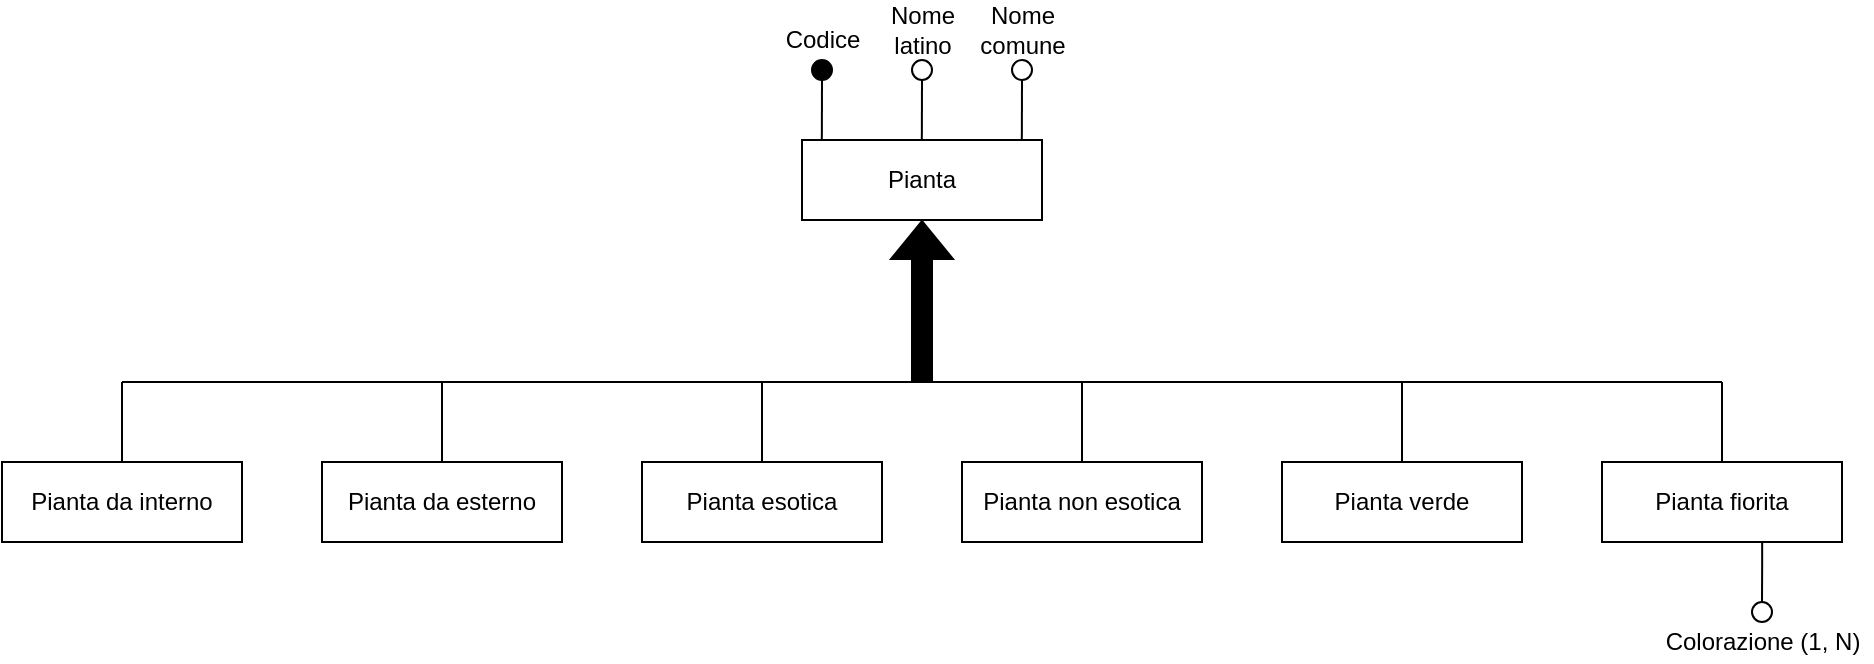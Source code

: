 <mxfile version="16.6.5" type="github">
  <diagram id="OOt__sHN3XqGk9rG32Si" name="Page-1">
    <mxGraphModel dx="494" dy="260" grid="1" gridSize="10" guides="1" tooltips="1" connect="1" arrows="1" fold="1" page="1" pageScale="1" pageWidth="1169" pageHeight="827" math="0" shadow="0">
      <root>
        <mxCell id="0" />
        <mxCell id="1" parent="0" />
        <mxCell id="oydj9UJ5Zy6RJ00jDEEg-1" value="Pianta da interno" style="rounded=0;whiteSpace=wrap;html=1;strokeWidth=1;perimeterSpacing=0;" parent="1" vertex="1">
          <mxGeometry x="120" y="280" width="120" height="40" as="geometry" />
        </mxCell>
        <mxCell id="oydj9UJ5Zy6RJ00jDEEg-2" value="Pianta da esterno" style="rounded=0;whiteSpace=wrap;html=1;strokeWidth=1;perimeterSpacing=0;" parent="1" vertex="1">
          <mxGeometry x="280" y="280" width="120" height="40" as="geometry" />
        </mxCell>
        <mxCell id="oydj9UJ5Zy6RJ00jDEEg-3" value="Pianta esotica" style="rounded=0;whiteSpace=wrap;html=1;strokeWidth=1;perimeterSpacing=0;" parent="1" vertex="1">
          <mxGeometry x="440" y="280" width="120" height="40" as="geometry" />
        </mxCell>
        <mxCell id="oydj9UJ5Zy6RJ00jDEEg-4" value="Pianta" style="rounded=0;whiteSpace=wrap;html=1;strokeWidth=1;perimeterSpacing=0;" parent="1" vertex="1">
          <mxGeometry x="520" y="119" width="120" height="40" as="geometry" />
        </mxCell>
        <mxCell id="oydj9UJ5Zy6RJ00jDEEg-5" value="Pianta non esotica" style="rounded=0;whiteSpace=wrap;html=1;strokeWidth=1;perimeterSpacing=0;" parent="1" vertex="1">
          <mxGeometry x="600" y="280" width="120" height="40" as="geometry" />
        </mxCell>
        <mxCell id="oydj9UJ5Zy6RJ00jDEEg-6" value="Pianta verde" style="rounded=0;whiteSpace=wrap;html=1;strokeWidth=1;perimeterSpacing=0;" parent="1" vertex="1">
          <mxGeometry x="760" y="280" width="120" height="40" as="geometry" />
        </mxCell>
        <mxCell id="oydj9UJ5Zy6RJ00jDEEg-7" value="Pianta fiorita" style="rounded=0;whiteSpace=wrap;html=1;strokeWidth=1;perimeterSpacing=0;" parent="1" vertex="1">
          <mxGeometry x="920" y="280" width="120" height="40" as="geometry" />
        </mxCell>
        <mxCell id="oydj9UJ5Zy6RJ00jDEEg-8" value="" style="endArrow=none;html=1;rounded=0;" parent="1" edge="1">
          <mxGeometry width="50" height="50" relative="1" as="geometry">
            <mxPoint x="180" y="240" as="sourcePoint" />
            <mxPoint x="980" y="240" as="targetPoint" />
          </mxGeometry>
        </mxCell>
        <mxCell id="oydj9UJ5Zy6RJ00jDEEg-11" value="" style="endArrow=none;html=1;rounded=0;exitX=0.5;exitY=0;exitDx=0;exitDy=0;" parent="1" source="oydj9UJ5Zy6RJ00jDEEg-7" edge="1">
          <mxGeometry width="50" height="50" relative="1" as="geometry">
            <mxPoint x="990" y="290" as="sourcePoint" />
            <mxPoint x="980" y="240" as="targetPoint" />
          </mxGeometry>
        </mxCell>
        <mxCell id="oydj9UJ5Zy6RJ00jDEEg-12" value="" style="endArrow=none;html=1;rounded=0;exitX=0.5;exitY=0;exitDx=0;exitDy=0;" parent="1" source="oydj9UJ5Zy6RJ00jDEEg-6" edge="1">
          <mxGeometry width="50" height="50" relative="1" as="geometry">
            <mxPoint x="800" y="290" as="sourcePoint" />
            <mxPoint x="820" y="240" as="targetPoint" />
          </mxGeometry>
        </mxCell>
        <mxCell id="oydj9UJ5Zy6RJ00jDEEg-13" value="" style="endArrow=none;html=1;rounded=0;exitX=0.5;exitY=0;exitDx=0;exitDy=0;" parent="1" source="oydj9UJ5Zy6RJ00jDEEg-5" edge="1">
          <mxGeometry width="50" height="50" relative="1" as="geometry">
            <mxPoint x="630" y="290" as="sourcePoint" />
            <mxPoint x="660" y="240" as="targetPoint" />
          </mxGeometry>
        </mxCell>
        <mxCell id="oydj9UJ5Zy6RJ00jDEEg-14" value="" style="endArrow=none;html=1;rounded=0;exitX=0.5;exitY=0;exitDx=0;exitDy=0;" parent="1" source="oydj9UJ5Zy6RJ00jDEEg-3" edge="1">
          <mxGeometry width="50" height="50" relative="1" as="geometry">
            <mxPoint x="470" y="290" as="sourcePoint" />
            <mxPoint x="500" y="240" as="targetPoint" />
          </mxGeometry>
        </mxCell>
        <mxCell id="oydj9UJ5Zy6RJ00jDEEg-15" value="" style="endArrow=none;html=1;rounded=0;exitX=0.5;exitY=0;exitDx=0;exitDy=0;" parent="1" source="oydj9UJ5Zy6RJ00jDEEg-2" edge="1">
          <mxGeometry width="50" height="50" relative="1" as="geometry">
            <mxPoint x="300" y="290" as="sourcePoint" />
            <mxPoint x="340" y="240" as="targetPoint" />
          </mxGeometry>
        </mxCell>
        <mxCell id="oydj9UJ5Zy6RJ00jDEEg-16" value="" style="endArrow=none;html=1;rounded=0;exitX=0.5;exitY=0;exitDx=0;exitDy=0;" parent="1" source="oydj9UJ5Zy6RJ00jDEEg-1" edge="1">
          <mxGeometry width="50" height="50" relative="1" as="geometry">
            <mxPoint x="180" y="290" as="sourcePoint" />
            <mxPoint x="180" y="240" as="targetPoint" />
          </mxGeometry>
        </mxCell>
        <mxCell id="oydj9UJ5Zy6RJ00jDEEg-17" value="" style="shape=flexArrow;endArrow=classic;html=1;rounded=0;fillColor=#000000;entryX=0.5;entryY=1;entryDx=0;entryDy=0;" parent="1" edge="1" target="oydj9UJ5Zy6RJ00jDEEg-4">
          <mxGeometry width="50" height="50" relative="1" as="geometry">
            <mxPoint x="580" y="240" as="sourcePoint" />
            <mxPoint x="580" y="170" as="targetPoint" />
          </mxGeometry>
        </mxCell>
        <mxCell id="oydj9UJ5Zy6RJ00jDEEg-18" value="" style="endArrow=none;html=1;rounded=0;fillColor=#000000;entryX=0.166;entryY=0;entryDx=0;entryDy=0;entryPerimeter=0;exitX=0.5;exitY=1;exitDx=0;exitDy=0;" parent="1" source="oydj9UJ5Zy6RJ00jDEEg-19" edge="1">
          <mxGeometry width="50" height="50" relative="1" as="geometry">
            <mxPoint x="530" y="99" as="sourcePoint" />
            <mxPoint x="529.92" y="119" as="targetPoint" />
          </mxGeometry>
        </mxCell>
        <mxCell id="oydj9UJ5Zy6RJ00jDEEg-19" value="" style="ellipse;whiteSpace=wrap;html=1;aspect=fixed;strokeWidth=1;fillColor=#000000;" parent="1" vertex="1">
          <mxGeometry x="525" y="79" width="10" height="10" as="geometry" />
        </mxCell>
        <mxCell id="oydj9UJ5Zy6RJ00jDEEg-20" value="Codice" style="text;html=1;align=center;verticalAlign=middle;resizable=0;points=[];autosize=1;strokeColor=none;fillColor=none;" parent="1" vertex="1">
          <mxGeometry x="505" y="59" width="50" height="20" as="geometry" />
        </mxCell>
        <mxCell id="oydj9UJ5Zy6RJ00jDEEg-23" value="" style="endArrow=none;html=1;rounded=0;fillColor=#000000;entryX=0.166;entryY=0;entryDx=0;entryDy=0;entryPerimeter=0;exitX=0.5;exitY=1;exitDx=0;exitDy=0;" parent="1" source="oydj9UJ5Zy6RJ00jDEEg-24" edge="1">
          <mxGeometry width="50" height="50" relative="1" as="geometry">
            <mxPoint x="580" y="99" as="sourcePoint" />
            <mxPoint x="579.92" y="119" as="targetPoint" />
          </mxGeometry>
        </mxCell>
        <mxCell id="oydj9UJ5Zy6RJ00jDEEg-24" value="" style="ellipse;whiteSpace=wrap;html=1;aspect=fixed;strokeWidth=1;fillColor=none;" parent="1" vertex="1">
          <mxGeometry x="575" y="79" width="10" height="10" as="geometry" />
        </mxCell>
        <mxCell id="oydj9UJ5Zy6RJ00jDEEg-25" value="Nome &lt;br&gt;latino" style="text;html=1;align=center;verticalAlign=middle;resizable=0;points=[];autosize=1;strokeColor=none;fillColor=none;" parent="1" vertex="1">
          <mxGeometry x="555" y="49" width="50" height="30" as="geometry" />
        </mxCell>
        <mxCell id="oydj9UJ5Zy6RJ00jDEEg-26" value="" style="endArrow=none;html=1;rounded=0;fillColor=#000000;entryX=0.166;entryY=0;entryDx=0;entryDy=0;entryPerimeter=0;exitX=0.5;exitY=1;exitDx=0;exitDy=0;" parent="1" source="oydj9UJ5Zy6RJ00jDEEg-27" edge="1">
          <mxGeometry width="50" height="50" relative="1" as="geometry">
            <mxPoint x="630" y="99" as="sourcePoint" />
            <mxPoint x="629.92" y="119" as="targetPoint" />
          </mxGeometry>
        </mxCell>
        <mxCell id="oydj9UJ5Zy6RJ00jDEEg-27" value="" style="ellipse;whiteSpace=wrap;html=1;aspect=fixed;strokeWidth=1;fillColor=none;" parent="1" vertex="1">
          <mxGeometry x="625" y="79" width="10" height="10" as="geometry" />
        </mxCell>
        <mxCell id="oydj9UJ5Zy6RJ00jDEEg-28" value="Nome &lt;br&gt;comune" style="text;html=1;align=center;verticalAlign=middle;resizable=0;points=[];autosize=1;strokeColor=none;fillColor=none;" parent="1" vertex="1">
          <mxGeometry x="600" y="49" width="60" height="30" as="geometry" />
        </mxCell>
        <mxCell id="oydj9UJ5Zy6RJ00jDEEg-29" value="" style="endArrow=none;html=1;rounded=0;fillColor=#000000;entryX=0.5;entryY=0;entryDx=0;entryDy=0;" parent="1" target="oydj9UJ5Zy6RJ00jDEEg-30" edge="1">
          <mxGeometry width="50" height="50" relative="1" as="geometry">
            <mxPoint x="1000.08" y="320" as="sourcePoint" />
            <mxPoint x="1000.0" y="340" as="targetPoint" />
            <Array as="points">
              <mxPoint x="1000.09" y="330" />
            </Array>
          </mxGeometry>
        </mxCell>
        <mxCell id="oydj9UJ5Zy6RJ00jDEEg-30" value="" style="ellipse;whiteSpace=wrap;html=1;aspect=fixed;strokeWidth=1;fillColor=none;" parent="1" vertex="1">
          <mxGeometry x="995" y="350" width="10" height="10" as="geometry" />
        </mxCell>
        <mxCell id="oydj9UJ5Zy6RJ00jDEEg-31" value="Colorazione (1, N)" style="text;html=1;align=center;verticalAlign=middle;resizable=0;points=[];autosize=1;strokeColor=none;fillColor=none;" parent="1" vertex="1">
          <mxGeometry x="945" y="360" width="110" height="20" as="geometry" />
        </mxCell>
      </root>
    </mxGraphModel>
  </diagram>
</mxfile>
